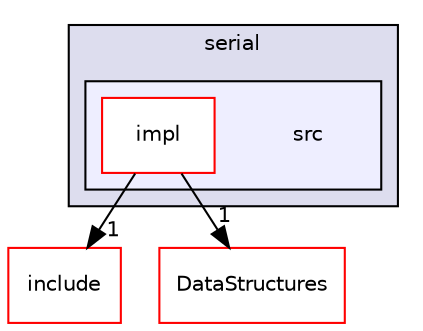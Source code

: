 digraph "C:/Users/disoz/Documents/GitHub/ERT2020GS/Telecom/RFmodem/lib/serial/src" {
  compound=true
  node [ fontsize="10", fontname="Helvetica"];
  edge [ labelfontsize="10", labelfontname="Helvetica"];
  subgraph clusterdir_01769d8f5aa3446387fc427e397c1794 {
    graph [ bgcolor="#ddddee", pencolor="black", label="serial" fontname="Helvetica", fontsize="10", URL="dir_01769d8f5aa3446387fc427e397c1794.html"]
  subgraph clusterdir_0f47c8eb95ef3101e7066c94cf519c3e {
    graph [ bgcolor="#eeeeff", pencolor="black", label="" URL="dir_0f47c8eb95ef3101e7066c94cf519c3e.html"];
    dir_0f47c8eb95ef3101e7066c94cf519c3e [shape=plaintext label="src"];
    dir_c14113da00fa934820f9f93f66481b5f [shape=box label="impl" color="red" fillcolor="white" style="filled" URL="dir_c14113da00fa934820f9f93f66481b5f.html"];
  }
  }
  dir_9260bf821c62849d35ade27504a9c8e7 [shape=box label="include" fillcolor="white" style="filled" color="red" URL="dir_9260bf821c62849d35ade27504a9c8e7.html"];
  dir_02d2c86cd241969923768d6461021ed8 [shape=box label="DataStructures" fillcolor="white" style="filled" color="red" URL="dir_02d2c86cd241969923768d6461021ed8.html"];
  dir_c14113da00fa934820f9f93f66481b5f->dir_9260bf821c62849d35ade27504a9c8e7 [headlabel="1", labeldistance=1.5 headhref="dir_000025_000021.html"];
  dir_c14113da00fa934820f9f93f66481b5f->dir_02d2c86cd241969923768d6461021ed8 [headlabel="1", labeldistance=1.5 headhref="dir_000025_000005.html"];
}
